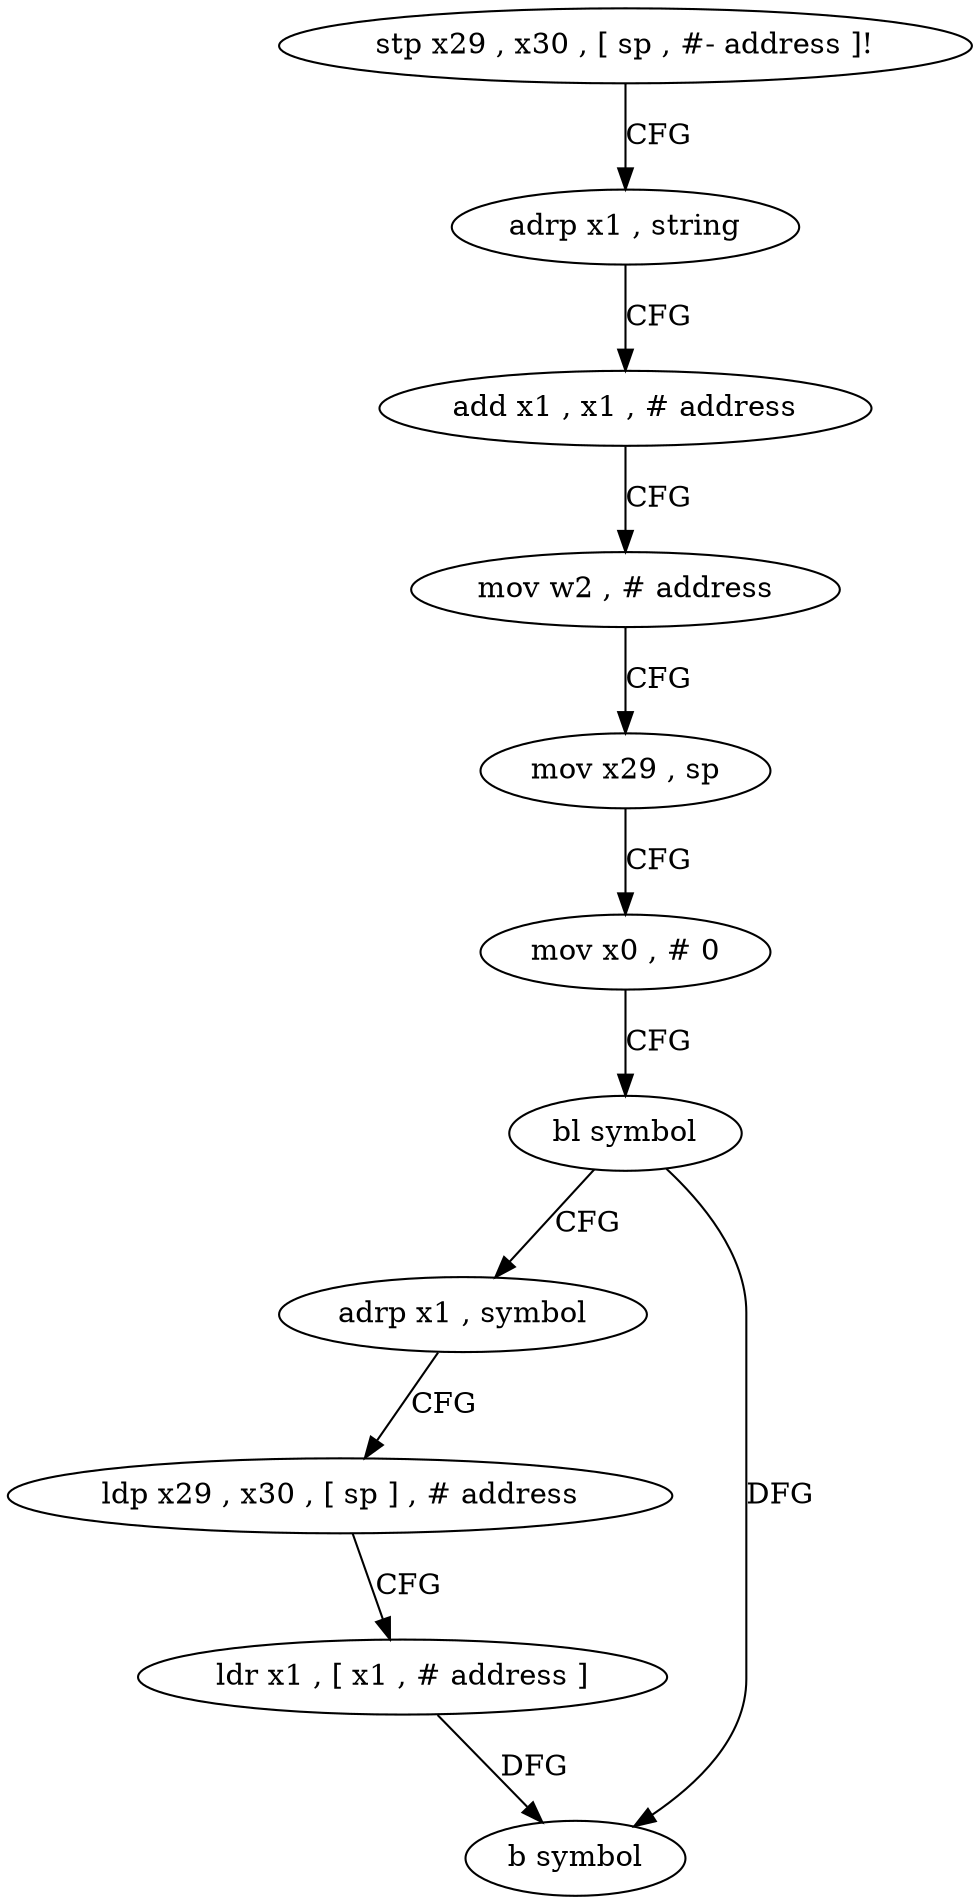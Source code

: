 digraph "func" {
"4214064" [label = "stp x29 , x30 , [ sp , #- address ]!" ]
"4214068" [label = "adrp x1 , string" ]
"4214072" [label = "add x1 , x1 , # address" ]
"4214076" [label = "mov w2 , # address" ]
"4214080" [label = "mov x29 , sp" ]
"4214084" [label = "mov x0 , # 0" ]
"4214088" [label = "bl symbol" ]
"4214092" [label = "adrp x1 , symbol" ]
"4214096" [label = "ldp x29 , x30 , [ sp ] , # address" ]
"4214100" [label = "ldr x1 , [ x1 , # address ]" ]
"4214104" [label = "b symbol" ]
"4214064" -> "4214068" [ label = "CFG" ]
"4214068" -> "4214072" [ label = "CFG" ]
"4214072" -> "4214076" [ label = "CFG" ]
"4214076" -> "4214080" [ label = "CFG" ]
"4214080" -> "4214084" [ label = "CFG" ]
"4214084" -> "4214088" [ label = "CFG" ]
"4214088" -> "4214092" [ label = "CFG" ]
"4214088" -> "4214104" [ label = "DFG" ]
"4214092" -> "4214096" [ label = "CFG" ]
"4214096" -> "4214100" [ label = "CFG" ]
"4214100" -> "4214104" [ label = "DFG" ]
}
